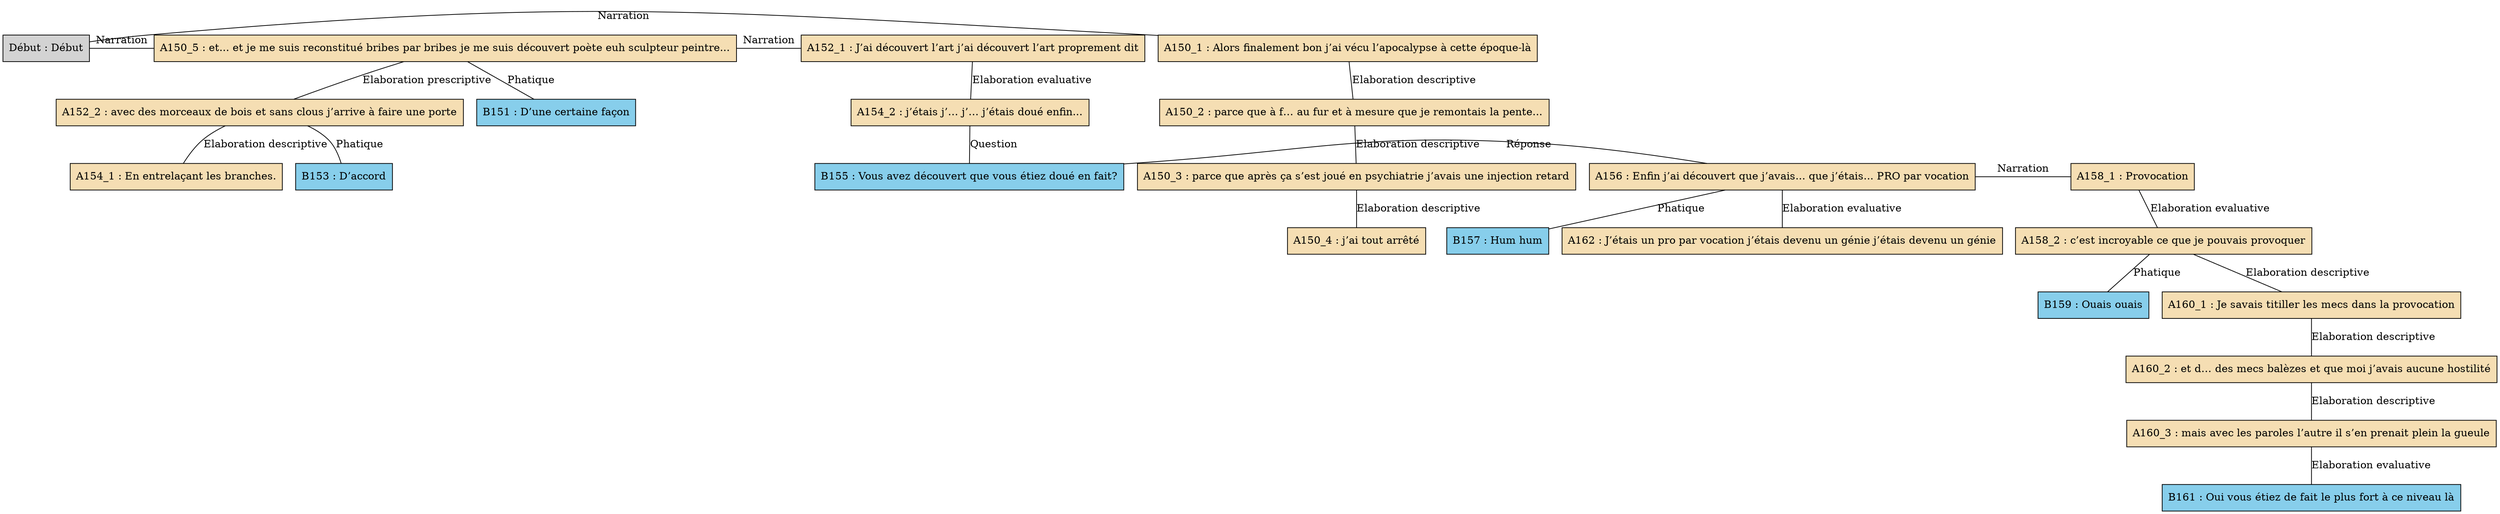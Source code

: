 digraph A01 {
	node [shape=box style=filled]
	"Début" [label="Début : Début"]
	A150_1 [label="A150_1 : Alors finalement bon j’ai vécu l’apocalypse à cette époque-là" fillcolor=wheat]
	A150_2 [label="A150_2 : parce que à f… au fur et à mesure que je remontais la pente..." fillcolor=wheat]
	A150_3 [label="A150_3 : parce que après ça s’est joué en psychiatrie j’avais une injection retard" fillcolor=wheat]
	A150_4 [label="A150_4 : j’ai tout arrêté" fillcolor=wheat]
	A150_5 [label="A150_5 : et... et je me suis reconstitué bribes par bribes je me suis découvert poète euh sculpteur peintre..." fillcolor=wheat]
	B151 [label="B151 : D’une certaine façon" fillcolor=skyblue]
	A152_1 [label="A152_1 : J’ai découvert l’art j’ai découvert l’art proprement dit" fillcolor=wheat]
	A152_2 [label="A152_2 : avec des morceaux de bois et sans clous j’arrive à faire une porte" fillcolor=wheat]
	B153 [label="B153 : D’accord" fillcolor=skyblue]
	A154_1 [label="A154_1 : En entrelaçant les branches." fillcolor=wheat]
	A154_2 [label="A154_2 : j’étais j’… j’… j’étais doué enfin..." fillcolor=wheat]
	B155 [label="B155 : Vous avez découvert que vous étiez doué en fait?" fillcolor=skyblue]
	A156 [label="A156 : Enfin j’ai découvert que j’avais... que j’étais... PRO par vocation" fillcolor=wheat]
	B157 [label="B157 : Hum hum" fillcolor=skyblue]
	A158_1 [label="A158_1 : Provocation" fillcolor=wheat]
	A158_2 [label="A158_2 : c’est incroyable ce que je pouvais provoquer" fillcolor=wheat]
	B159 [label="B159 : Ouais ouais" fillcolor=skyblue]
	A160_1 [label="A160_1 : Je savais titiller les mecs dans la provocation" fillcolor=wheat]
	A160_2 [label="A160_2 : et d… des mecs balèzes et que moi j’avais aucune hostilité" fillcolor=wheat]
	A160_3 [label="A160_3 : mais avec les paroles l’autre il s’en prenait plein la gueule" fillcolor=wheat]
	B161 [label="B161 : Oui vous étiez de fait le plus fort à ce niveau là" fillcolor=skyblue]
	A162 [label="A162 : J’étais un pro par vocation j’étais devenu un génie j’étais devenu un génie" fillcolor=wheat]
	{
		rank=same
		"Début"
		A150_1
		"Début" -> A150_1 [label=Narration dir=none]
	}
	A150_1 -> A150_2 [label="Elaboration descriptive" dir=none]
	A150_2 -> A150_3 [label="Elaboration descriptive" dir=none]
	A150_3 -> A150_4 [label="Elaboration descriptive" dir=none]
	{
		rank=same
		"Début"
		A150_5
		"Début" -> A150_5 [label=Narration dir=none]
	}
	A150_5 -> B151 [label=Phatique dir=none]
	{
		rank=same
		A150_5
		A152_1
		A150_5 -> A152_1 [label=Narration dir=none]
	}
	A150_5 -> A152_2 [label="Elaboration prescriptive" dir=none]
	A152_2 -> B153 [label=Phatique dir=none]
	A152_2 -> A154_1 [label="Elaboration descriptive" dir=none]
	A152_1 -> A154_2 [label="Elaboration evaluative" dir=none]
	A154_2 -> B155 [label=Question dir=none]
	{
		rank=same
		B155
		A156
		B155 -> A156 [label="Réponse" dir=none]
	}
	A156 -> B157 [label=Phatique dir=none]
	{
		rank=same
		A156
		A158_1
		A156 -> A158_1 [label=Narration dir=none]
	}
	A158_1 -> A158_2 [label="Elaboration evaluative" dir=none]
	A158_2 -> B159 [label=Phatique dir=none]
	A158_2 -> A160_1 [label="Elaboration descriptive" dir=none]
	A160_1 -> A160_2 [label="Elaboration descriptive" dir=none]
	A160_2 -> A160_3 [label="Elaboration descriptive" dir=none]
	A160_3 -> B161 [label="Elaboration evaluative" dir=none]
	A156 -> A162 [label="Elaboration evaluative" dir=none]
}
